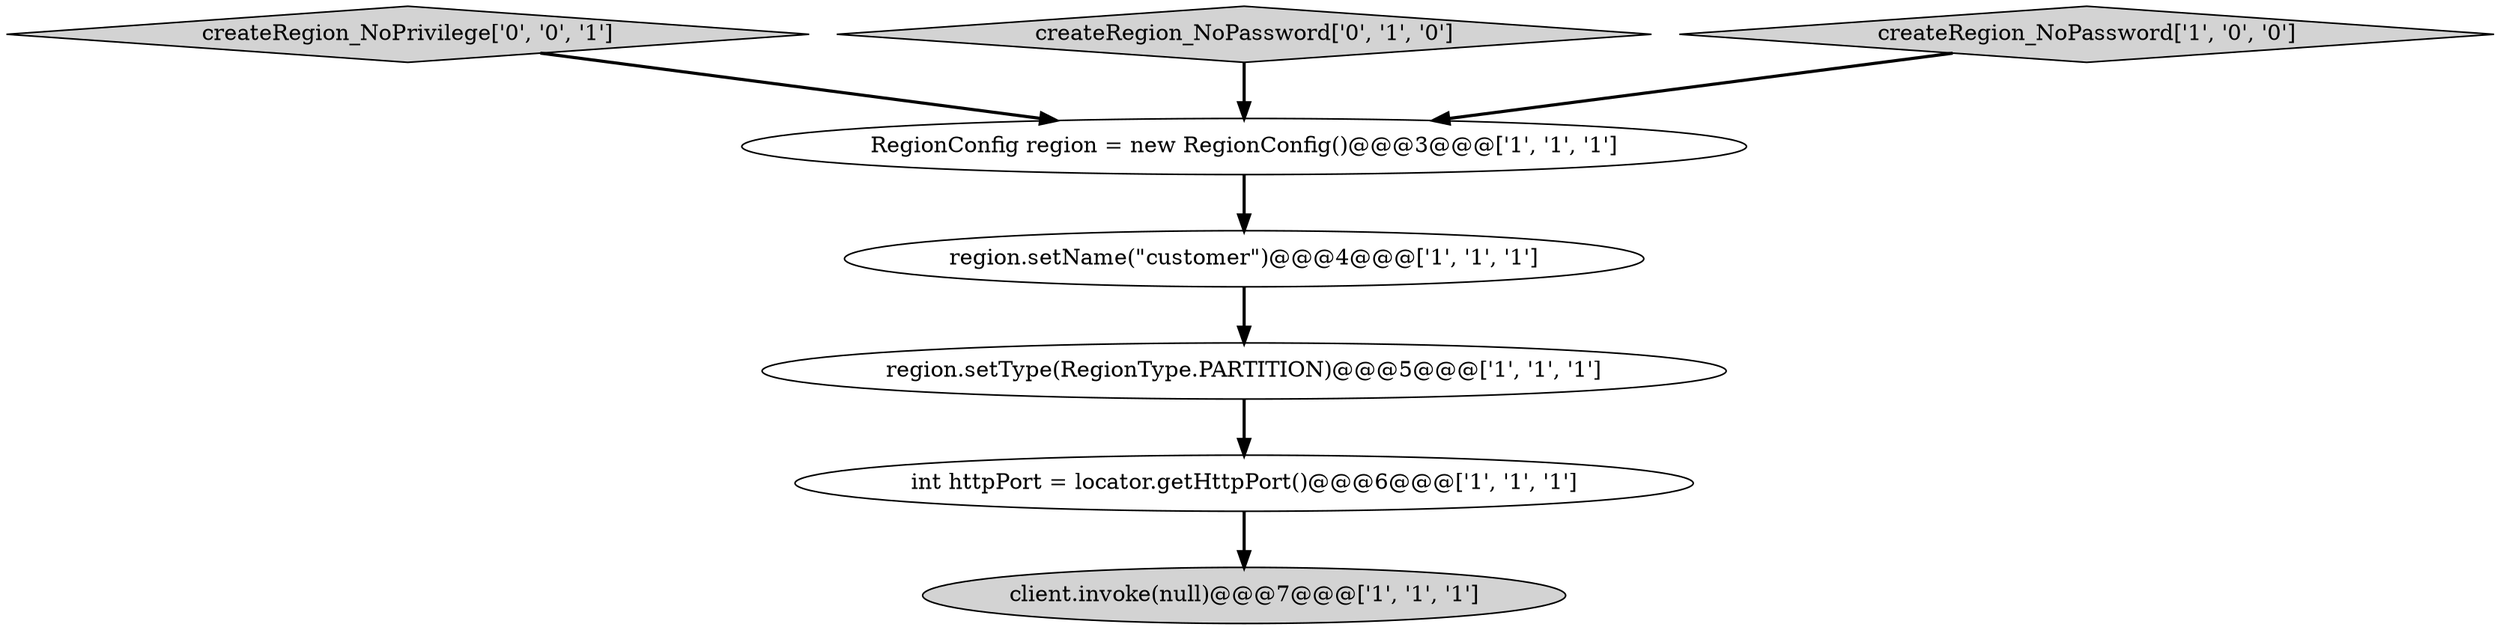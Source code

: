 digraph {
2 [style = filled, label = "region.setType(RegionType.PARTITION)@@@5@@@['1', '1', '1']", fillcolor = white, shape = ellipse image = "AAA0AAABBB1BBB"];
0 [style = filled, label = "client.invoke(null)@@@7@@@['1', '1', '1']", fillcolor = lightgray, shape = ellipse image = "AAA0AAABBB1BBB"];
7 [style = filled, label = "createRegion_NoPrivilege['0', '0', '1']", fillcolor = lightgray, shape = diamond image = "AAA0AAABBB3BBB"];
6 [style = filled, label = "createRegion_NoPassword['0', '1', '0']", fillcolor = lightgray, shape = diamond image = "AAA0AAABBB2BBB"];
1 [style = filled, label = "region.setName(\"customer\")@@@4@@@['1', '1', '1']", fillcolor = white, shape = ellipse image = "AAA0AAABBB1BBB"];
3 [style = filled, label = "int httpPort = locator.getHttpPort()@@@6@@@['1', '1', '1']", fillcolor = white, shape = ellipse image = "AAA0AAABBB1BBB"];
5 [style = filled, label = "RegionConfig region = new RegionConfig()@@@3@@@['1', '1', '1']", fillcolor = white, shape = ellipse image = "AAA0AAABBB1BBB"];
4 [style = filled, label = "createRegion_NoPassword['1', '0', '0']", fillcolor = lightgray, shape = diamond image = "AAA0AAABBB1BBB"];
7->5 [style = bold, label=""];
4->5 [style = bold, label=""];
3->0 [style = bold, label=""];
1->2 [style = bold, label=""];
6->5 [style = bold, label=""];
2->3 [style = bold, label=""];
5->1 [style = bold, label=""];
}
